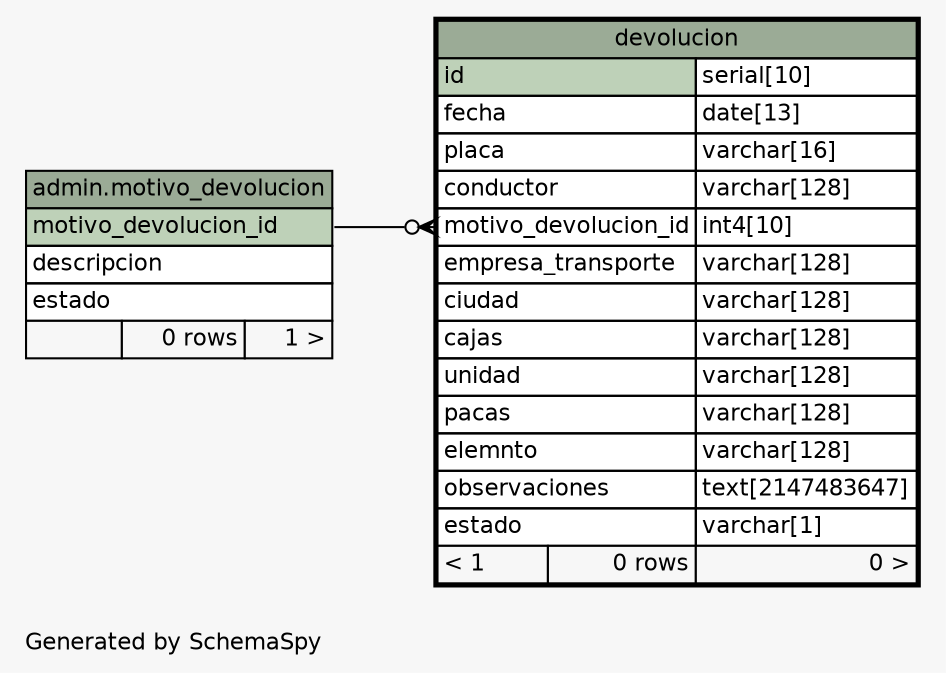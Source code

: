 // dot 2.26.3 on Linux 3.2.0-4-686-pae
// SchemaSpy rev 590
digraph "oneDegreeRelationshipsDiagram" {
  graph [
    rankdir="RL"
    bgcolor="#f7f7f7"
    label="\nGenerated by SchemaSpy"
    labeljust="l"
    nodesep="0.18"
    ranksep="0.46"
    fontname="Helvetica"
    fontsize="11"
  ];
  node [
    fontname="Helvetica"
    fontsize="11"
    shape="plaintext"
  ];
  edge [
    arrowsize="0.8"
  ];
  "devolucion":"motivo_devolucion_id":w -> "admin.motivo_devolucion":"motivo_devolucion_id":e [arrowhead=none dir=back arrowtail=crowodot];
  "devolucion" [
    label=<
    <TABLE BORDER="2" CELLBORDER="1" CELLSPACING="0" BGCOLOR="#ffffff">
      <TR><TD COLSPAN="3" BGCOLOR="#9bab96" ALIGN="CENTER">devolucion</TD></TR>
      <TR><TD PORT="id" COLSPAN="2" BGCOLOR="#bed1b8" ALIGN="LEFT">id</TD><TD PORT="id.type" ALIGN="LEFT">serial[10]</TD></TR>
      <TR><TD PORT="fecha" COLSPAN="2" ALIGN="LEFT">fecha</TD><TD PORT="fecha.type" ALIGN="LEFT">date[13]</TD></TR>
      <TR><TD PORT="placa" COLSPAN="2" ALIGN="LEFT">placa</TD><TD PORT="placa.type" ALIGN="LEFT">varchar[16]</TD></TR>
      <TR><TD PORT="conductor" COLSPAN="2" ALIGN="LEFT">conductor</TD><TD PORT="conductor.type" ALIGN="LEFT">varchar[128]</TD></TR>
      <TR><TD PORT="motivo_devolucion_id" COLSPAN="2" ALIGN="LEFT">motivo_devolucion_id</TD><TD PORT="motivo_devolucion_id.type" ALIGN="LEFT">int4[10]</TD></TR>
      <TR><TD PORT="empresa_transporte" COLSPAN="2" ALIGN="LEFT">empresa_transporte</TD><TD PORT="empresa_transporte.type" ALIGN="LEFT">varchar[128]</TD></TR>
      <TR><TD PORT="ciudad" COLSPAN="2" ALIGN="LEFT">ciudad</TD><TD PORT="ciudad.type" ALIGN="LEFT">varchar[128]</TD></TR>
      <TR><TD PORT="cajas" COLSPAN="2" ALIGN="LEFT">cajas</TD><TD PORT="cajas.type" ALIGN="LEFT">varchar[128]</TD></TR>
      <TR><TD PORT="unidad" COLSPAN="2" ALIGN="LEFT">unidad</TD><TD PORT="unidad.type" ALIGN="LEFT">varchar[128]</TD></TR>
      <TR><TD PORT="pacas" COLSPAN="2" ALIGN="LEFT">pacas</TD><TD PORT="pacas.type" ALIGN="LEFT">varchar[128]</TD></TR>
      <TR><TD PORT="elemnto" COLSPAN="2" ALIGN="LEFT">elemnto</TD><TD PORT="elemnto.type" ALIGN="LEFT">varchar[128]</TD></TR>
      <TR><TD PORT="observaciones" COLSPAN="2" ALIGN="LEFT">observaciones</TD><TD PORT="observaciones.type" ALIGN="LEFT">text[2147483647]</TD></TR>
      <TR><TD PORT="estado" COLSPAN="2" ALIGN="LEFT">estado</TD><TD PORT="estado.type" ALIGN="LEFT">varchar[1]</TD></TR>
      <TR><TD ALIGN="LEFT" BGCOLOR="#f7f7f7">&lt; 1</TD><TD ALIGN="RIGHT" BGCOLOR="#f7f7f7">0 rows</TD><TD ALIGN="RIGHT" BGCOLOR="#f7f7f7">0 &gt;</TD></TR>
    </TABLE>>
    URL="devolucion.html"
    tooltip="devolucion"
  ];
  "admin.motivo_devolucion" [
    label=<
    <TABLE BORDER="0" CELLBORDER="1" CELLSPACING="0" BGCOLOR="#ffffff">
      <TR><TD COLSPAN="3" BGCOLOR="#9bab96" ALIGN="CENTER">admin.motivo_devolucion</TD></TR>
      <TR><TD PORT="motivo_devolucion_id" COLSPAN="3" BGCOLOR="#bed1b8" ALIGN="LEFT">motivo_devolucion_id</TD></TR>
      <TR><TD PORT="descripcion" COLSPAN="3" ALIGN="LEFT">descripcion</TD></TR>
      <TR><TD PORT="estado" COLSPAN="3" ALIGN="LEFT">estado</TD></TR>
      <TR><TD ALIGN="LEFT" BGCOLOR="#f7f7f7">  </TD><TD ALIGN="RIGHT" BGCOLOR="#f7f7f7">0 rows</TD><TD ALIGN="RIGHT" BGCOLOR="#f7f7f7">1 &gt;</TD></TR>
    </TABLE>>
    URL="../../admin/tables/motivo_devolucion.html"
    tooltip="admin.motivo_devolucion"
  ];
}
